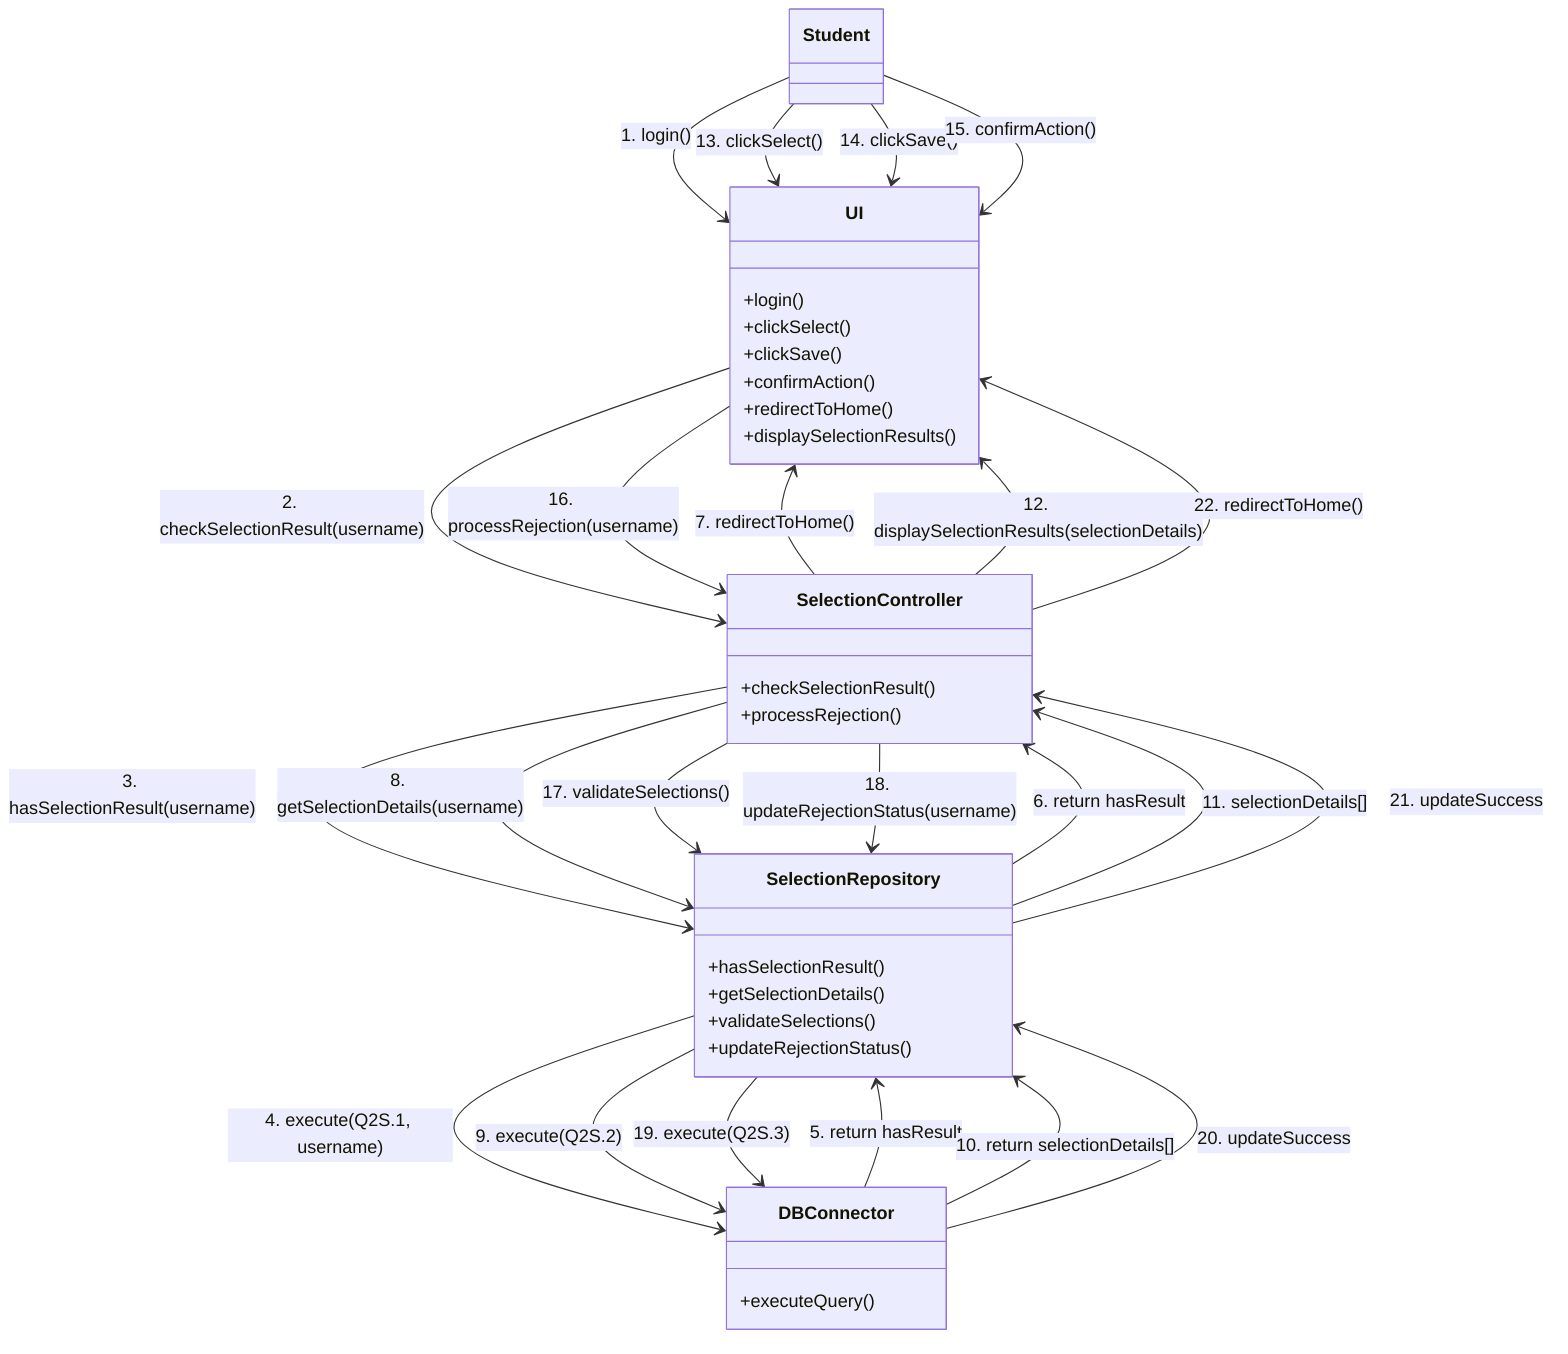classDiagram
Student --> UI: 1. login()
UI --> SelectionController: 2. checkSelectionResult(username)
SelectionController --> SelectionRepository: 3. hasSelectionResult(username)
SelectionRepository --> DBConnector: 4. execute(Q2S.1, username)
DBConnector --> SelectionRepository: 5. return hasResult
SelectionRepository --> SelectionController: 6. return hasResult
SelectionController --> UI: 7. redirectToHome()
SelectionController --> SelectionRepository: 8. getSelectionDetails(username)
SelectionRepository --> DBConnector: 9. execute(Q2S.2)
DBConnector --> SelectionRepository: 10. return selectionDetails[]
SelectionRepository --> SelectionController: 11. selectionDetails[]
SelectionController --> UI: 12. displaySelectionResults(selectionDetails)

Student --> UI: 13. clickSelect()
Student --> UI: 14. clickSave()
Student --> UI: 15. confirmAction()
UI --> SelectionController: 16. processRejection(username)
SelectionController --> SelectionRepository: 17. validateSelections()
SelectionController --> SelectionRepository: 18. updateRejectionStatus(username)
SelectionRepository --> DBConnector: 19. execute(Q2S.3)
DBConnector --> SelectionRepository: 20. updateSuccess
SelectionRepository --> SelectionController: 21. updateSuccess
SelectionController --> UI: 22. redirectToHome()


    class UI {
        +login()
        +clickSelect()
        +clickSave()
        +confirmAction()

        +redirectToHome()
        +displaySelectionResults()
    }

    class SelectionController {
        +checkSelectionResult()
        +processRejection()
    }

    class SelectionRepository {
        +hasSelectionResult()
        +getSelectionDetails()
        +validateSelections()
        +updateRejectionStatus()
    }

    class DBConnector {
        +executeQuery()
    }